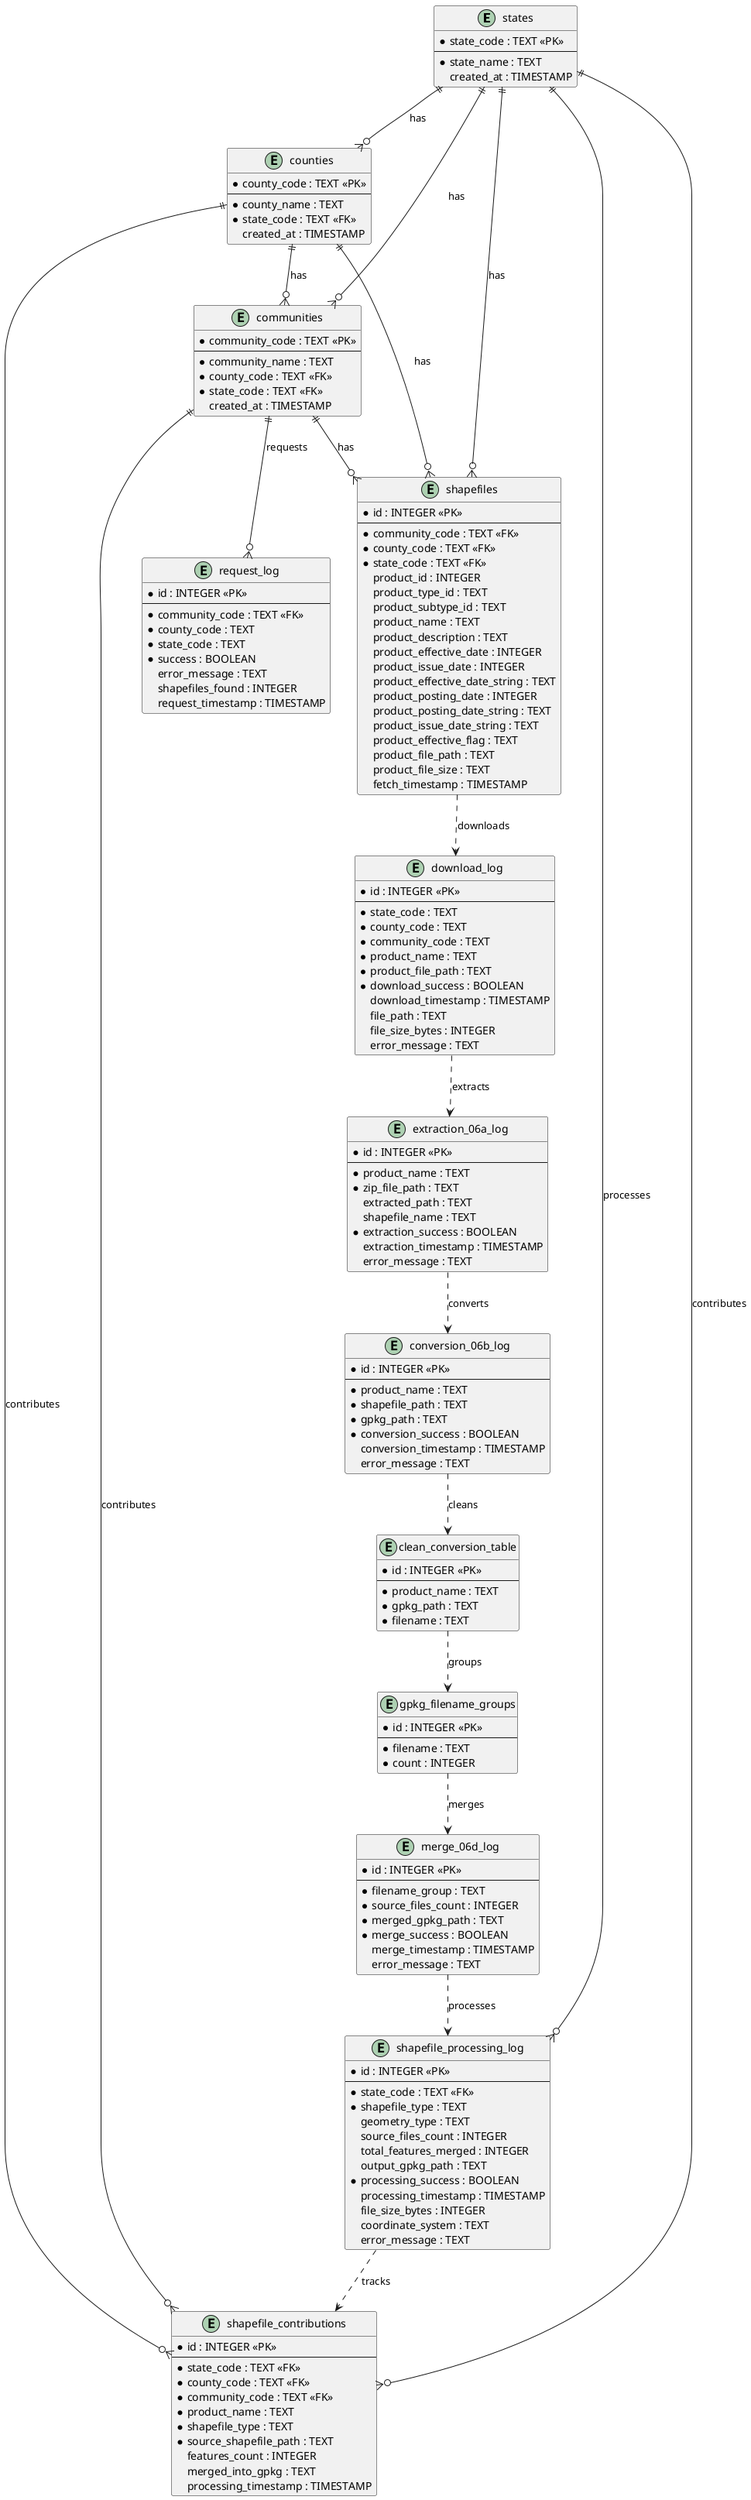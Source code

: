 @startuml FEMA Flood Risk Database Schema

' Define entities with their attributes
entity "states" as states {
  *state_code : TEXT <<PK>>
  --
  *state_name : TEXT
  created_at : TIMESTAMP
}

entity "counties" as counties {
  *county_code : TEXT <<PK>>
  --
  *county_name : TEXT
  *state_code : TEXT <<FK>>
  created_at : TIMESTAMP
}

entity "communities" as communities {
  *community_code : TEXT <<PK>>
  --
  *community_name : TEXT
  *county_code : TEXT <<FK>>
  *state_code : TEXT <<FK>>
  created_at : TIMESTAMP
}

entity "shapefiles" as shapefiles {
  *id : INTEGER <<PK>>
  --
  *community_code : TEXT <<FK>>
  *county_code : TEXT <<FK>>
  *state_code : TEXT <<FK>>
  product_id : INTEGER
  product_type_id : TEXT
  product_subtype_id : TEXT
  product_name : TEXT
  product_description : TEXT
  product_effective_date : INTEGER
  product_issue_date : INTEGER
  product_effective_date_string : TEXT
  product_posting_date : INTEGER
  product_posting_date_string : TEXT
  product_issue_date_string : TEXT
  product_effective_flag : TEXT
  product_file_path : TEXT
  product_file_size : TEXT
  fetch_timestamp : TIMESTAMP
}

entity "request_log" as request_log {
  *id : INTEGER <<PK>>
  --
  *community_code : TEXT <<FK>>
  *county_code : TEXT
  *state_code : TEXT
  *success : BOOLEAN
  error_message : TEXT
  shapefiles_found : INTEGER
  request_timestamp : TIMESTAMP
}

entity "download_log" as download_log {
  *id : INTEGER <<PK>>
  --
  *state_code : TEXT
  *county_code : TEXT
  *community_code : TEXT
  *product_name : TEXT
  *product_file_path : TEXT
  *download_success : BOOLEAN
  download_timestamp : TIMESTAMP
  file_path : TEXT
  file_size_bytes : INTEGER
  error_message : TEXT
}

entity "extraction_06a_log" as extraction_log {
  *id : INTEGER <<PK>>
  --
  *product_name : TEXT
  *zip_file_path : TEXT
  extracted_path : TEXT
  shapefile_name : TEXT
  *extraction_success : BOOLEAN
  extraction_timestamp : TIMESTAMP
  error_message : TEXT
}

entity "conversion_06b_log" as conversion_log {
  *id : INTEGER <<PK>>
  --
  *product_name : TEXT
  *shapefile_path : TEXT
  *gpkg_path : TEXT
  *conversion_success : BOOLEAN
  conversion_timestamp : TIMESTAMP
  error_message : TEXT
}

entity "clean_conversion_table" as clean_conversion {
  *id : INTEGER <<PK>>
  --
  *product_name : TEXT
  *gpkg_path : TEXT
  *filename : TEXT
}

entity "gpkg_filename_groups" as filename_groups {
  *id : INTEGER <<PK>>
  --
  *filename : TEXT
  *count : INTEGER
}

entity "merge_06d_log" as merge_log {
  *id : INTEGER <<PK>>
  --
  *filename_group : TEXT
  *source_files_count : INTEGER
  *merged_gpkg_path : TEXT
  *merge_success : BOOLEAN
  merge_timestamp : TIMESTAMP
  error_message : TEXT
}

entity "shapefile_processing_log" as processing_log {
  *id : INTEGER <<PK>>
  --
  *state_code : TEXT <<FK>>
  *shapefile_type : TEXT
  geometry_type : TEXT
  source_files_count : INTEGER
  total_features_merged : INTEGER
  output_gpkg_path : TEXT
  *processing_success : BOOLEAN
  processing_timestamp : TIMESTAMP
  file_size_bytes : INTEGER
  coordinate_system : TEXT
  error_message : TEXT
}

entity "shapefile_contributions" as contributions {
  *id : INTEGER <<PK>>
  --
  *state_code : TEXT <<FK>>
  *county_code : TEXT <<FK>>
  *community_code : TEXT <<FK>>
  *product_name : TEXT
  *shapefile_type : TEXT
  *source_shapefile_path : TEXT
  features_count : INTEGER
  merged_into_gpkg : TEXT
  processing_timestamp : TIMESTAMP
}

' Define relationships
states ||--o{ counties : "has"
states ||--o{ communities : "has"
counties ||--o{ communities : "has"

states ||--o{ shapefiles : "has"
counties ||--o{ shapefiles : "has"
communities ||--o{ shapefiles : "has"

communities ||--o{ request_log : "requests"

states ||--o{ processing_log : "processes"
states ||--o{ contributions : "contributes"
counties ||--o{ contributions : "contributes"
communities ||--o{ contributions : "contributes"

' Define workflow relationships with dashed lines
shapefiles ..> download_log : "downloads"
download_log ..> extraction_log : "extracts"
extraction_log ..> conversion_log : "converts"
conversion_log ..> clean_conversion : "cleans"
clean_conversion ..> filename_groups : "groups"
filename_groups ..> merge_log : "merges"
merge_log ..> processing_log : "processes"
processing_log ..> contributions : "tracks"

@enduml